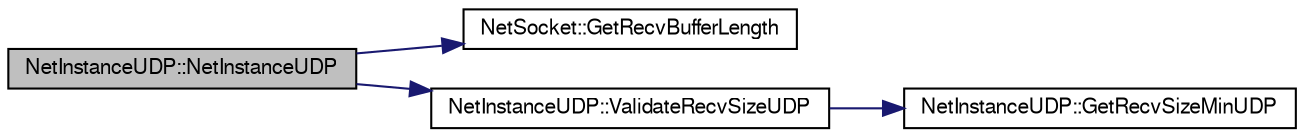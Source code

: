 digraph G
{
  edge [fontname="FreeSans",fontsize="10",labelfontname="FreeSans",labelfontsize="10"];
  node [fontname="FreeSans",fontsize="10",shape=record];
  rankdir=LR;
  Node1 [label="NetInstanceUDP::NetInstanceUDP",height=0.2,width=0.4,color="black", fillcolor="grey75", style="filled" fontcolor="black"];
  Node1 -> Node2 [color="midnightblue",fontsize="10",style="solid",fontname="FreeSans"];
  Node2 [label="NetSocket::GetRecvBufferLength",height=0.2,width=0.4,color="black", fillcolor="white", style="filled",URL="$class_net_socket.html#ae2524e6cffa4e30726fde6b4e703ebc3"];
  Node1 -> Node3 [color="midnightblue",fontsize="10",style="solid",fontname="FreeSans"];
  Node3 [label="NetInstanceUDP::ValidateRecvSizeUDP",height=0.2,width=0.4,color="black", fillcolor="white", style="filled",URL="$class_net_instance_u_d_p.html#accb9b70281aca221889f56d2e1f5fe29"];
  Node3 -> Node4 [color="midnightblue",fontsize="10",style="solid",fontname="FreeSans"];
  Node4 [label="NetInstanceUDP::GetRecvSizeMinUDP",height=0.2,width=0.4,color="black", fillcolor="white", style="filled",URL="$class_net_instance_u_d_p.html#a66b09a826a620f60707158d5cb11febc"];
}
